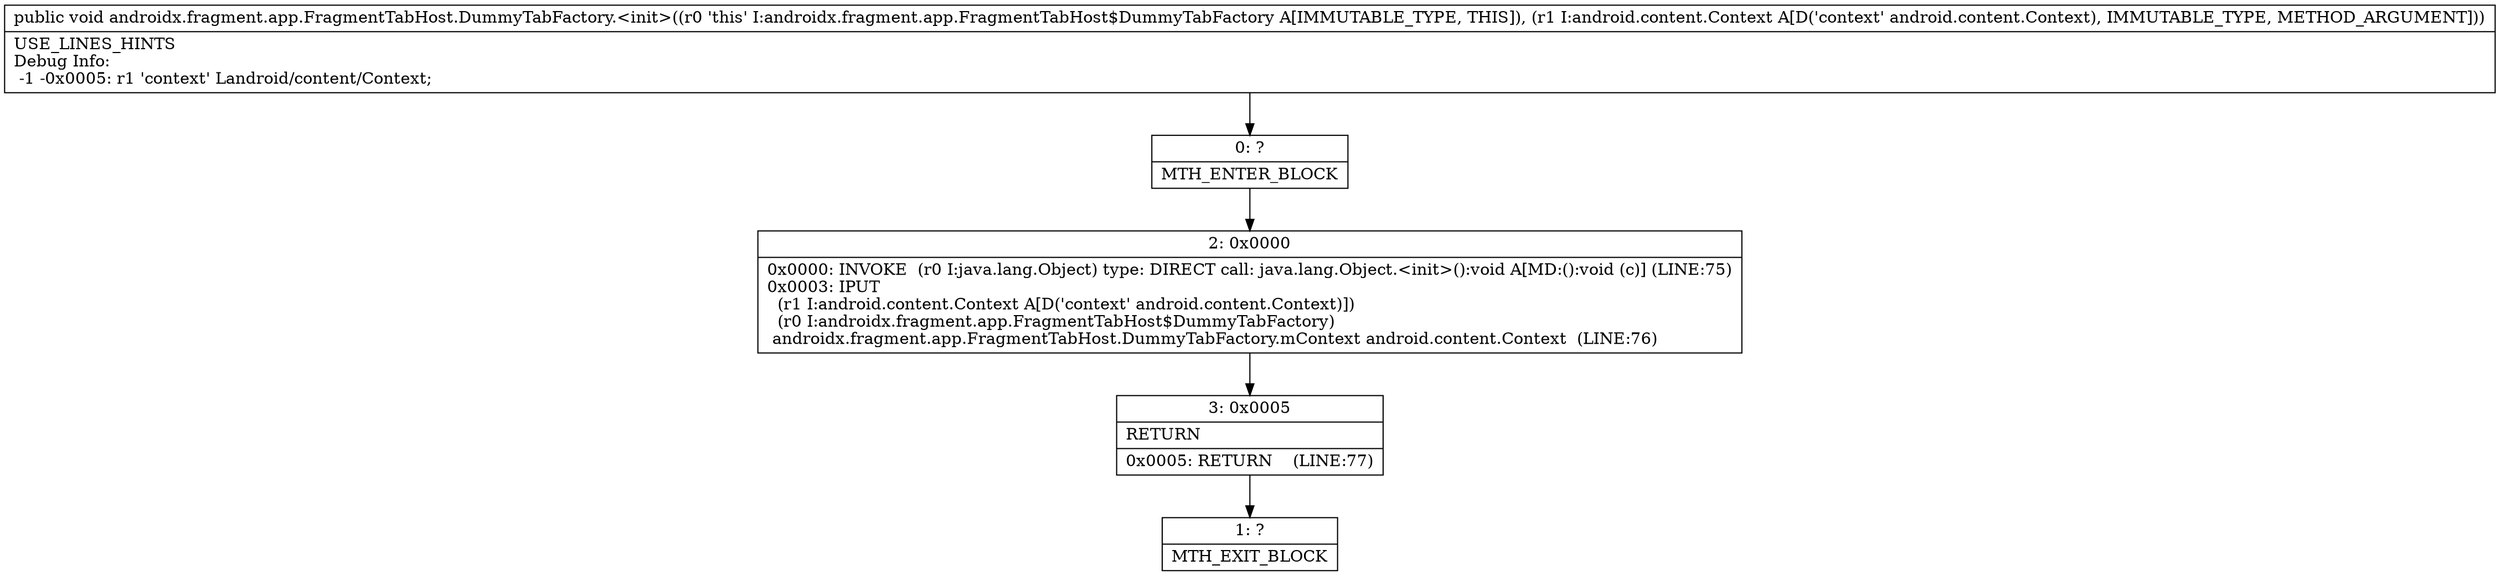 digraph "CFG forandroidx.fragment.app.FragmentTabHost.DummyTabFactory.\<init\>(Landroid\/content\/Context;)V" {
Node_0 [shape=record,label="{0\:\ ?|MTH_ENTER_BLOCK\l}"];
Node_2 [shape=record,label="{2\:\ 0x0000|0x0000: INVOKE  (r0 I:java.lang.Object) type: DIRECT call: java.lang.Object.\<init\>():void A[MD:():void (c)] (LINE:75)\l0x0003: IPUT  \l  (r1 I:android.content.Context A[D('context' android.content.Context)])\l  (r0 I:androidx.fragment.app.FragmentTabHost$DummyTabFactory)\l androidx.fragment.app.FragmentTabHost.DummyTabFactory.mContext android.content.Context  (LINE:76)\l}"];
Node_3 [shape=record,label="{3\:\ 0x0005|RETURN\l|0x0005: RETURN    (LINE:77)\l}"];
Node_1 [shape=record,label="{1\:\ ?|MTH_EXIT_BLOCK\l}"];
MethodNode[shape=record,label="{public void androidx.fragment.app.FragmentTabHost.DummyTabFactory.\<init\>((r0 'this' I:androidx.fragment.app.FragmentTabHost$DummyTabFactory A[IMMUTABLE_TYPE, THIS]), (r1 I:android.content.Context A[D('context' android.content.Context), IMMUTABLE_TYPE, METHOD_ARGUMENT]))  | USE_LINES_HINTS\lDebug Info:\l  \-1 \-0x0005: r1 'context' Landroid\/content\/Context;\l}"];
MethodNode -> Node_0;Node_0 -> Node_2;
Node_2 -> Node_3;
Node_3 -> Node_1;
}

